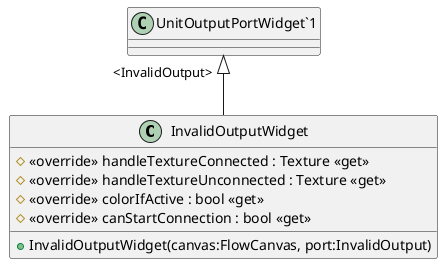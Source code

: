 @startuml
class InvalidOutputWidget {
    + InvalidOutputWidget(canvas:FlowCanvas, port:InvalidOutput)
    # <<override>> handleTextureConnected : Texture <<get>>
    # <<override>> handleTextureUnconnected : Texture <<get>>
    # <<override>> colorIfActive : bool <<get>>
    # <<override>> canStartConnection : bool <<get>>
}
"UnitOutputPortWidget`1" "<InvalidOutput>" <|-- InvalidOutputWidget
@enduml
